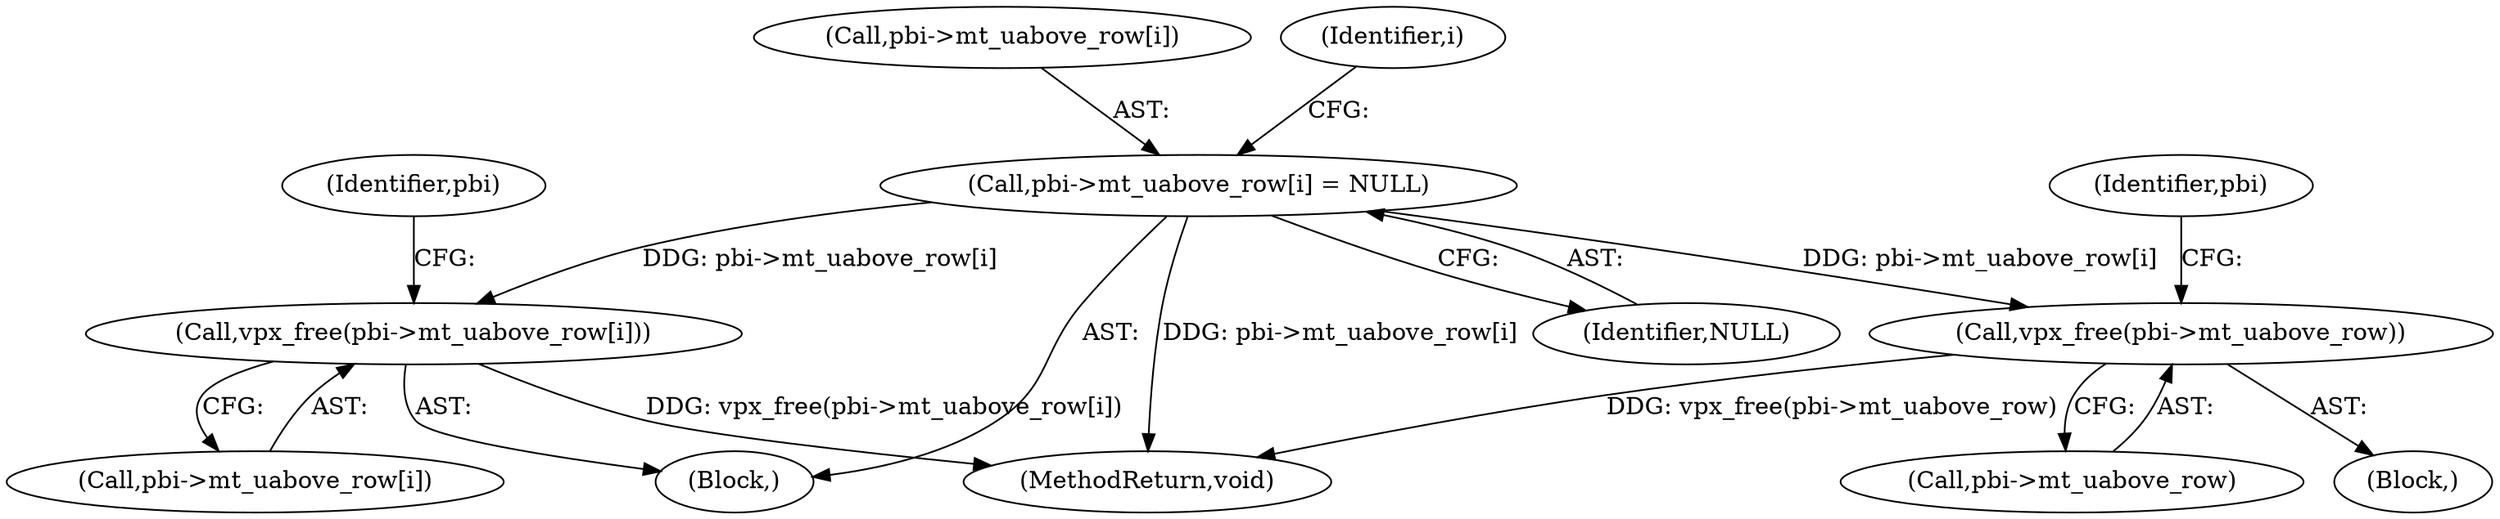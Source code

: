 digraph "1_Android_6886e8e0a9db2dbad723dc37a548233e004b33bc_3@array" {
"1000179" [label="(Call,pbi->mt_uabove_row[i] = NULL)"];
"1000173" [label="(Call,vpx_free(pbi->mt_uabove_row[i]))"];
"1000186" [label="(Call,vpx_free(pbi->mt_uabove_row))"];
"1000173" [label="(Call,vpx_free(pbi->mt_uabove_row[i]))"];
"1000180" [label="(Call,pbi->mt_uabove_row[i])"];
"1000171" [label="(Identifier,i)"];
"1000162" [label="(Block,)"];
"1000187" [label="(Call,pbi->mt_uabove_row)"];
"1000343" [label="(MethodReturn,void)"];
"1000192" [label="(Identifier,pbi)"];
"1000174" [label="(Call,pbi->mt_uabove_row[i])"];
"1000182" [label="(Identifier,pbi)"];
"1000179" [label="(Call,pbi->mt_uabove_row[i] = NULL)"];
"1000186" [label="(Call,vpx_free(pbi->mt_uabove_row))"];
"1000172" [label="(Block,)"];
"1000185" [label="(Identifier,NULL)"];
"1000179" -> "1000172"  [label="AST: "];
"1000179" -> "1000185"  [label="CFG: "];
"1000180" -> "1000179"  [label="AST: "];
"1000185" -> "1000179"  [label="AST: "];
"1000171" -> "1000179"  [label="CFG: "];
"1000179" -> "1000343"  [label="DDG: pbi->mt_uabove_row[i]"];
"1000179" -> "1000173"  [label="DDG: pbi->mt_uabove_row[i]"];
"1000179" -> "1000186"  [label="DDG: pbi->mt_uabove_row[i]"];
"1000173" -> "1000172"  [label="AST: "];
"1000173" -> "1000174"  [label="CFG: "];
"1000174" -> "1000173"  [label="AST: "];
"1000182" -> "1000173"  [label="CFG: "];
"1000173" -> "1000343"  [label="DDG: vpx_free(pbi->mt_uabove_row[i])"];
"1000186" -> "1000162"  [label="AST: "];
"1000186" -> "1000187"  [label="CFG: "];
"1000187" -> "1000186"  [label="AST: "];
"1000192" -> "1000186"  [label="CFG: "];
"1000186" -> "1000343"  [label="DDG: vpx_free(pbi->mt_uabove_row)"];
}
